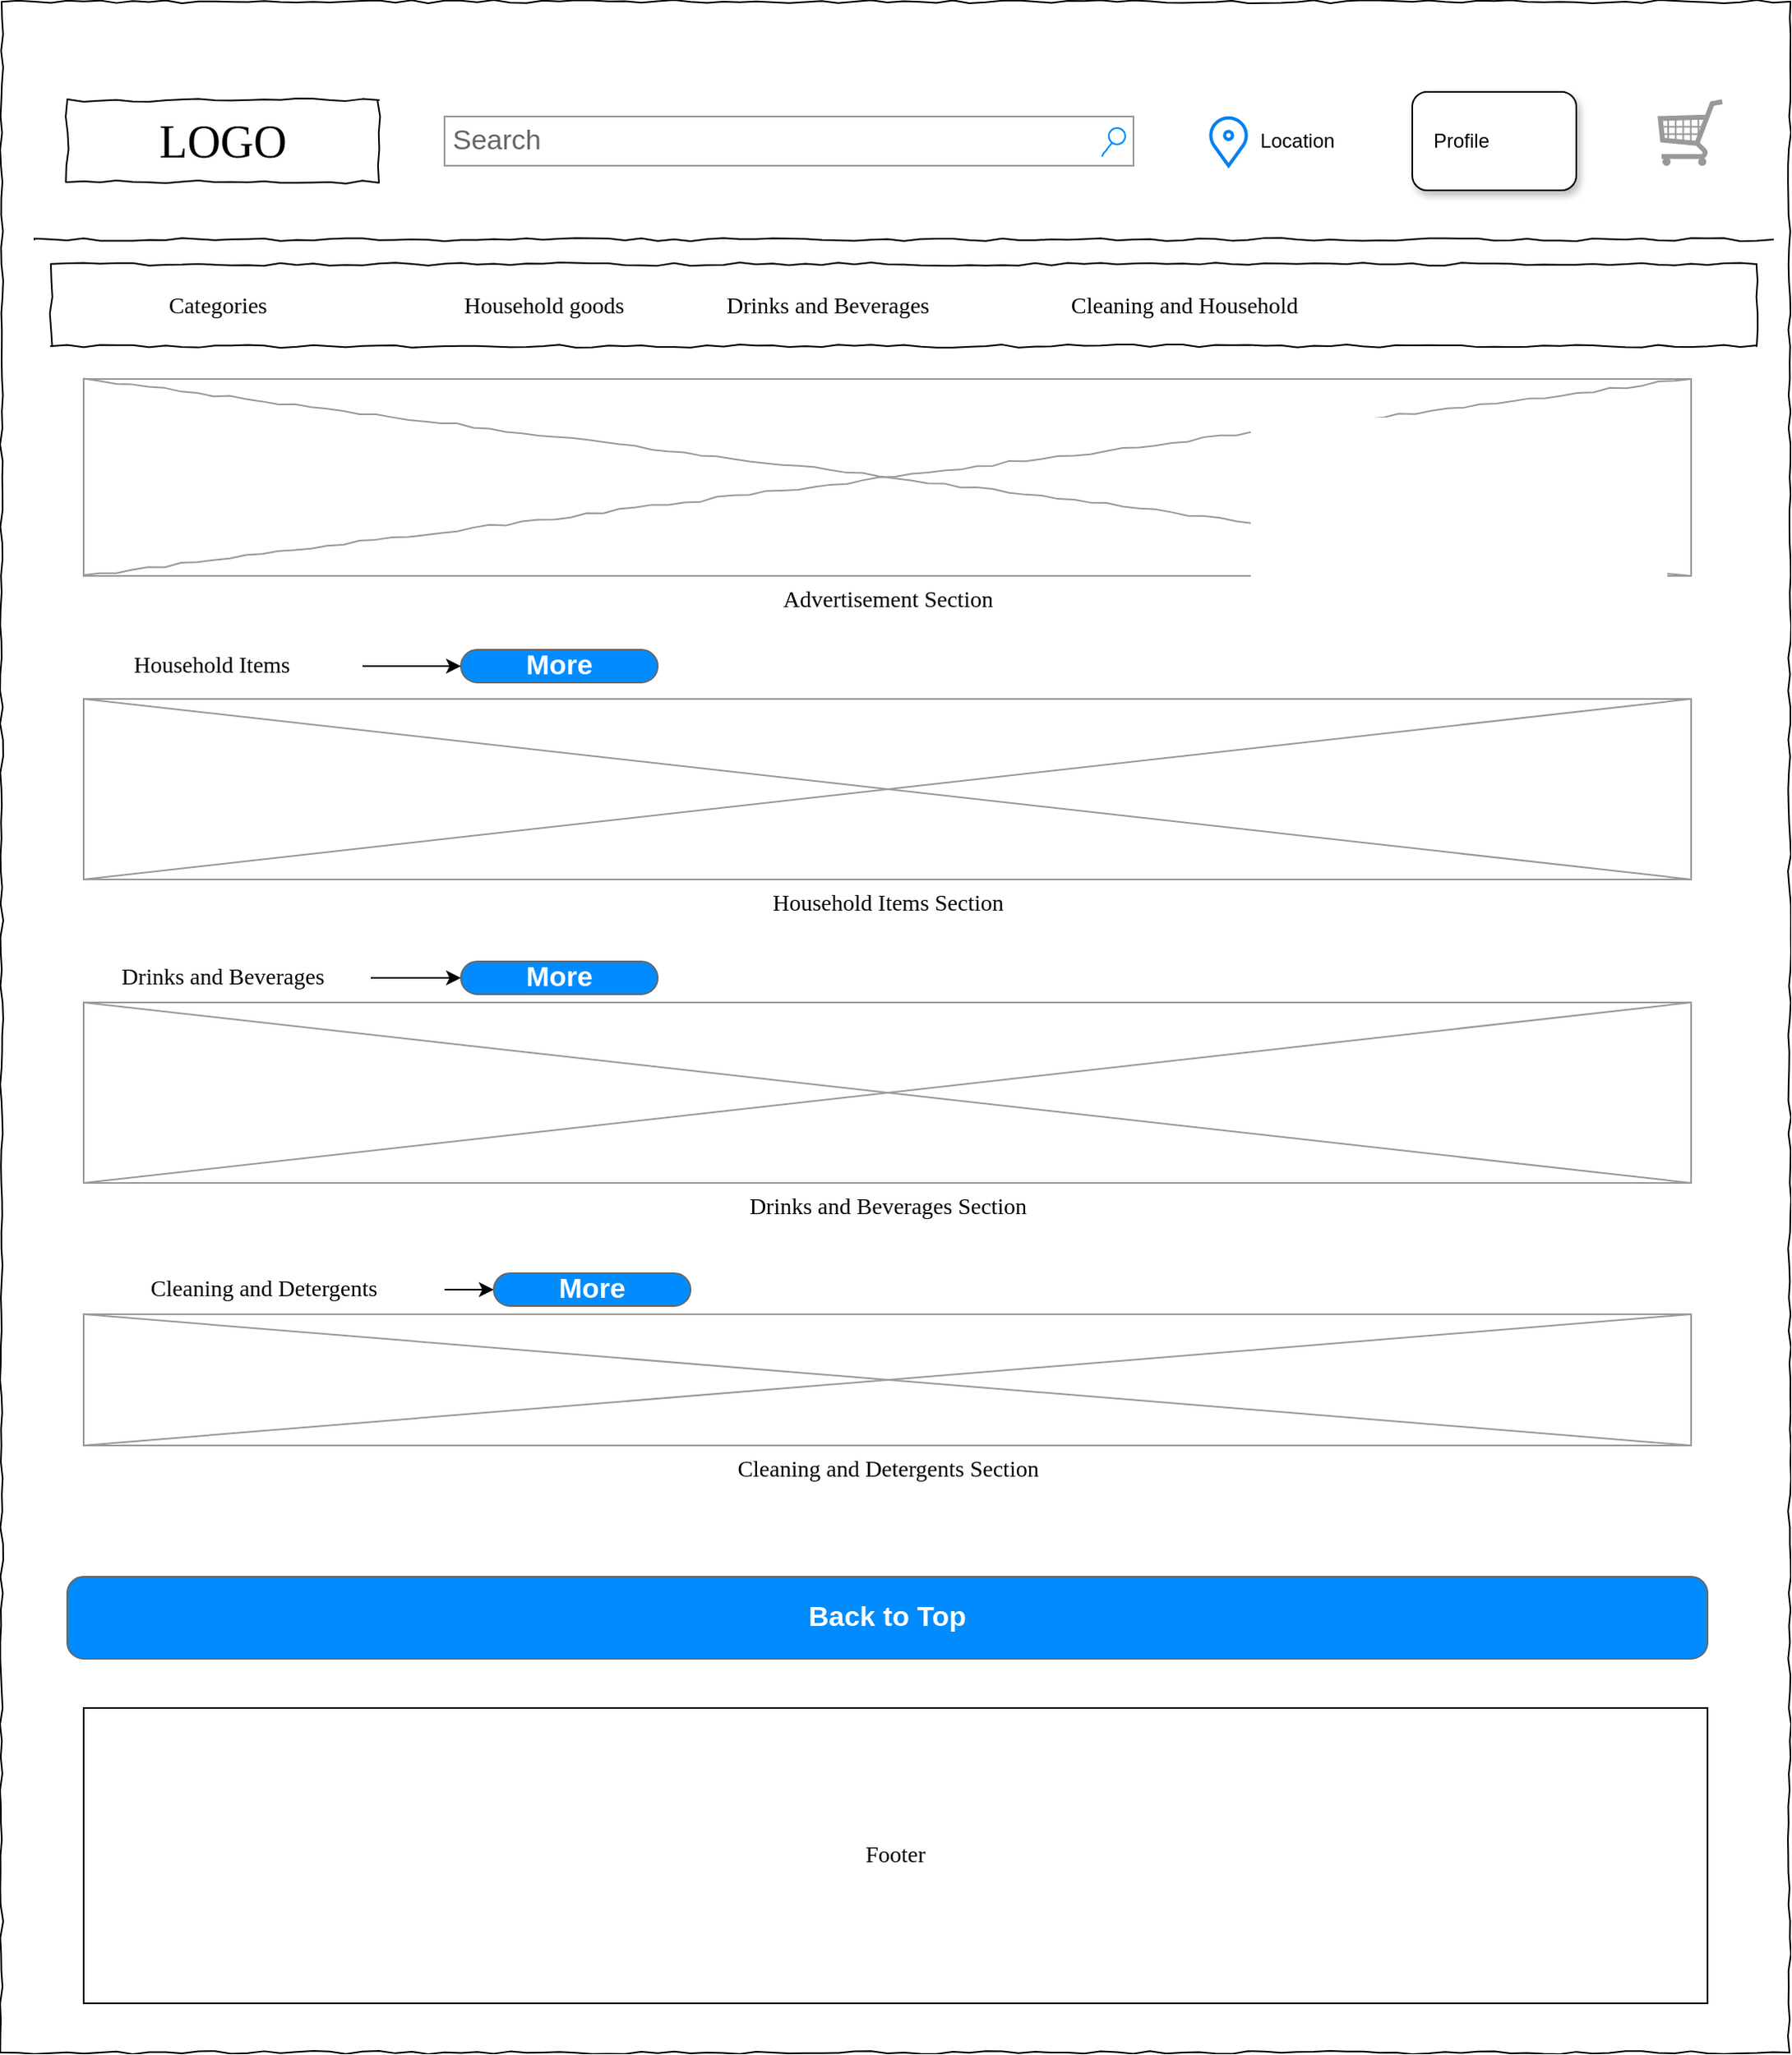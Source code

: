 <mxfile version="22.1.11" type="github">
  <diagram name="Page-1" id="03018318-947c-dd8e-b7a3-06fadd420f32">
    <mxGraphModel dx="2100" dy="1044" grid="1" gridSize="10" guides="1" tooltips="1" connect="1" arrows="1" fold="1" page="1" pageScale="1" pageWidth="1100" pageHeight="850" background="none" math="0" shadow="0">
      <root>
        <mxCell id="0" />
        <mxCell id="1" parent="0" />
        <mxCell id="677b7b8949515195-1" value="" style="whiteSpace=wrap;html=1;rounded=0;shadow=0;labelBackgroundColor=none;strokeColor=#000000;strokeWidth=1;fillColor=none;fontFamily=Verdana;fontSize=12;fontColor=#000000;align=center;comic=1;" parent="1" vertex="1">
          <mxGeometry width="1090" height="1250" as="geometry" />
        </mxCell>
        <mxCell id="677b7b8949515195-2" value="LOGO" style="whiteSpace=wrap;html=1;rounded=0;shadow=0;labelBackgroundColor=none;strokeWidth=1;fontFamily=Verdana;fontSize=28;align=center;comic=1;" parent="1" vertex="1">
          <mxGeometry x="40" y="60" width="190" height="50" as="geometry" />
        </mxCell>
        <mxCell id="677b7b8949515195-3" value="Search" style="strokeWidth=1;shadow=0;dashed=0;align=center;html=1;shape=mxgraph.mockup.forms.searchBox;strokeColor=#999999;mainText=;strokeColor2=#008cff;fontColor=#666666;fontSize=17;align=left;spacingLeft=3;rounded=0;labelBackgroundColor=none;comic=1;" parent="1" vertex="1">
          <mxGeometry x="270" y="70" width="420" height="30" as="geometry" />
        </mxCell>
        <mxCell id="677b7b8949515195-9" value="" style="line;strokeWidth=1;html=1;rounded=0;shadow=0;labelBackgroundColor=none;fillColor=none;fontFamily=Verdana;fontSize=14;fontColor=#000000;align=center;comic=1;" parent="1" vertex="1">
          <mxGeometry x="20" y="140" width="1060" height="10" as="geometry" />
        </mxCell>
        <mxCell id="677b7b8949515195-10" value="" style="whiteSpace=wrap;html=1;rounded=0;shadow=0;labelBackgroundColor=none;strokeWidth=1;fillColor=none;fontFamily=Verdana;fontSize=12;align=center;comic=1;" parent="1" vertex="1">
          <mxGeometry x="30" y="160" width="1040" height="50" as="geometry" />
        </mxCell>
        <mxCell id="677b7b8949515195-11" value="Categories" style="text;html=1;points=[];align=left;verticalAlign=top;spacingTop=-4;fontSize=14;fontFamily=Verdana" parent="1" vertex="1">
          <mxGeometry x="100" y="175" width="60" height="20" as="geometry" />
        </mxCell>
        <mxCell id="677b7b8949515195-12" value="Household goods" style="text;html=1;points=[];align=left;verticalAlign=top;spacingTop=-4;fontSize=14;fontFamily=Verdana" parent="1" vertex="1">
          <mxGeometry x="280" y="175" width="60" height="20" as="geometry" />
        </mxCell>
        <mxCell id="677b7b8949515195-13" value="Drinks and Beverages" style="text;html=1;points=[];align=left;verticalAlign=top;spacingTop=-4;fontSize=14;fontFamily=Verdana" parent="1" vertex="1">
          <mxGeometry x="440" y="175" width="60" height="20" as="geometry" />
        </mxCell>
        <mxCell id="677b7b8949515195-14" value="Cleaning and Household" style="text;html=1;points=[];align=left;verticalAlign=top;spacingTop=-4;fontSize=14;fontFamily=Verdana" parent="1" vertex="1">
          <mxGeometry x="650" y="175" width="60" height="20" as="geometry" />
        </mxCell>
        <mxCell id="677b7b8949515195-16" value="Advertisement Section" style="verticalLabelPosition=bottom;shadow=0;dashed=0;align=center;html=1;verticalAlign=top;strokeWidth=1;shape=mxgraph.mockup.graphics.simpleIcon;strokeColor=#999999;rounded=0;labelBackgroundColor=none;fontFamily=Verdana;fontSize=14;fontColor=#000000;comic=1;" parent="1" vertex="1">
          <mxGeometry x="50" y="230" width="980" height="120" as="geometry" />
        </mxCell>
        <mxCell id="brQbwSxE-xIYZJZi34oY-1" value="" style="verticalLabelPosition=bottom;shadow=0;dashed=0;align=center;html=1;verticalAlign=top;strokeWidth=1;shape=mxgraph.mockup.misc.shoppingCart;strokeColor=#999999;" vertex="1" parent="1">
          <mxGeometry x="1010" y="60" width="40" height="40" as="geometry" />
        </mxCell>
        <mxCell id="brQbwSxE-xIYZJZi34oY-3" value="" style="rounded=1;whiteSpace=wrap;html=1;shadow=1;" vertex="1" parent="1">
          <mxGeometry x="860" y="55" width="100" height="60" as="geometry" />
        </mxCell>
        <mxCell id="brQbwSxE-xIYZJZi34oY-2" value="" style="shape=image;html=1;verticalAlign=top;verticalLabelPosition=bottom;labelBackgroundColor=#ffffff;imageAspect=0;aspect=fixed;image=https://cdn4.iconfinder.com/data/icons/essential-app-2/16/user-avatar-human-admin-login-128.png" vertex="1" parent="1">
          <mxGeometry x="910" y="65" width="40" height="40" as="geometry" />
        </mxCell>
        <mxCell id="brQbwSxE-xIYZJZi34oY-5" value="Profile" style="text;html=1;strokeColor=none;fillColor=none;align=center;verticalAlign=middle;whiteSpace=wrap;rounded=0;" vertex="1" parent="1">
          <mxGeometry x="860" y="70" width="60" height="30" as="geometry" />
        </mxCell>
        <mxCell id="brQbwSxE-xIYZJZi34oY-6" value="" style="html=1;verticalLabelPosition=bottom;align=center;labelBackgroundColor=#ffffff;verticalAlign=top;strokeWidth=2;strokeColor=#0080F0;shadow=0;dashed=0;shape=mxgraph.ios7.icons.location;" vertex="1" parent="1">
          <mxGeometry x="736" y="70" width="24" height="30" as="geometry" />
        </mxCell>
        <mxCell id="brQbwSxE-xIYZJZi34oY-7" value="Location" style="text;html=1;strokeColor=none;fillColor=none;align=center;verticalAlign=middle;whiteSpace=wrap;rounded=0;" vertex="1" parent="1">
          <mxGeometry x="760" y="70" width="60" height="30" as="geometry" />
        </mxCell>
        <mxCell id="brQbwSxE-xIYZJZi34oY-10" value="&lt;font style=&quot;font-size: 14px;&quot; face=&quot;Verdana&quot;&gt;Household Items Section&lt;/font&gt;" style="verticalLabelPosition=bottom;shadow=0;dashed=0;align=center;html=1;verticalAlign=top;strokeWidth=1;shape=mxgraph.mockup.graphics.simpleIcon;strokeColor=#999999;" vertex="1" parent="1">
          <mxGeometry x="50" y="425" width="980" height="110" as="geometry" />
        </mxCell>
        <mxCell id="brQbwSxE-xIYZJZi34oY-11" value="More" style="strokeWidth=1;shadow=0;dashed=0;align=center;html=1;shape=mxgraph.mockup.buttons.button;strokeColor=#666666;fontColor=#ffffff;mainText=;buttonStyle=round;fontSize=17;fontStyle=1;fillColor=#008cff;whiteSpace=wrap;" vertex="1" parent="1">
          <mxGeometry x="280" y="395" width="120" height="20" as="geometry" />
        </mxCell>
        <mxCell id="brQbwSxE-xIYZJZi34oY-20" style="edgeStyle=orthogonalEdgeStyle;rounded=0;orthogonalLoop=1;jettySize=auto;html=1;exitX=1;exitY=0.5;exitDx=0;exitDy=0;" edge="1" parent="1" source="brQbwSxE-xIYZJZi34oY-17" target="brQbwSxE-xIYZJZi34oY-11">
          <mxGeometry relative="1" as="geometry" />
        </mxCell>
        <mxCell id="brQbwSxE-xIYZJZi34oY-17" value="&lt;font style=&quot;font-size: 14px;&quot; face=&quot;Verdana&quot;&gt;Household Items&amp;nbsp;&lt;/font&gt;" style="text;html=1;strokeColor=none;fillColor=none;align=center;verticalAlign=middle;whiteSpace=wrap;rounded=0;" vertex="1" parent="1">
          <mxGeometry x="40" y="390" width="180" height="30" as="geometry" />
        </mxCell>
        <mxCell id="brQbwSxE-xIYZJZi34oY-21" value="&lt;font style=&quot;font-size: 14px;&quot; face=&quot;Verdana&quot;&gt;Drinks and Beverages Section&lt;/font&gt;" style="verticalLabelPosition=bottom;shadow=0;dashed=0;align=center;html=1;verticalAlign=top;strokeWidth=1;shape=mxgraph.mockup.graphics.simpleIcon;strokeColor=#999999;" vertex="1" parent="1">
          <mxGeometry x="50" y="610" width="980" height="110" as="geometry" />
        </mxCell>
        <mxCell id="brQbwSxE-xIYZJZi34oY-24" style="edgeStyle=orthogonalEdgeStyle;rounded=0;orthogonalLoop=1;jettySize=auto;html=1;exitX=1;exitY=0.5;exitDx=0;exitDy=0;" edge="1" parent="1" source="brQbwSxE-xIYZJZi34oY-22" target="brQbwSxE-xIYZJZi34oY-23">
          <mxGeometry relative="1" as="geometry" />
        </mxCell>
        <mxCell id="brQbwSxE-xIYZJZi34oY-22" value="&lt;font style=&quot;font-size: 14px;&quot; face=&quot;Verdana&quot;&gt;Drinks and Beverages&lt;/font&gt;" style="text;html=1;strokeColor=none;fillColor=none;align=center;verticalAlign=middle;whiteSpace=wrap;rounded=0;" vertex="1" parent="1">
          <mxGeometry x="45" y="580" width="180" height="30" as="geometry" />
        </mxCell>
        <mxCell id="brQbwSxE-xIYZJZi34oY-23" value="More" style="strokeWidth=1;shadow=0;dashed=0;align=center;html=1;shape=mxgraph.mockup.buttons.button;strokeColor=#666666;fontColor=#ffffff;mainText=;buttonStyle=round;fontSize=17;fontStyle=1;fillColor=#008cff;whiteSpace=wrap;" vertex="1" parent="1">
          <mxGeometry x="280" y="585" width="120" height="20" as="geometry" />
        </mxCell>
        <mxCell id="brQbwSxE-xIYZJZi34oY-25" value="&lt;font style=&quot;font-size: 14px;&quot; face=&quot;Verdana&quot;&gt;Cleaning and Detergents Section&lt;/font&gt;" style="verticalLabelPosition=bottom;shadow=0;dashed=0;align=center;html=1;verticalAlign=top;strokeWidth=1;shape=mxgraph.mockup.graphics.simpleIcon;strokeColor=#999999;" vertex="1" parent="1">
          <mxGeometry x="50" y="800" width="980" height="80" as="geometry" />
        </mxCell>
        <mxCell id="brQbwSxE-xIYZJZi34oY-28" style="edgeStyle=orthogonalEdgeStyle;rounded=0;orthogonalLoop=1;jettySize=auto;html=1;" edge="1" parent="1" source="brQbwSxE-xIYZJZi34oY-26" target="brQbwSxE-xIYZJZi34oY-27">
          <mxGeometry relative="1" as="geometry" />
        </mxCell>
        <mxCell id="brQbwSxE-xIYZJZi34oY-26" value="&lt;font style=&quot;font-size: 14px;&quot; face=&quot;Verdana&quot;&gt;Cleaning and Detergents&lt;/font&gt;" style="text;html=1;strokeColor=none;fillColor=none;align=center;verticalAlign=middle;whiteSpace=wrap;rounded=0;" vertex="1" parent="1">
          <mxGeometry x="50" y="770" width="220" height="30" as="geometry" />
        </mxCell>
        <mxCell id="brQbwSxE-xIYZJZi34oY-27" value="More" style="strokeWidth=1;shadow=0;dashed=0;align=center;html=1;shape=mxgraph.mockup.buttons.button;strokeColor=#666666;fontColor=#ffffff;mainText=;buttonStyle=round;fontSize=17;fontStyle=1;fillColor=#008cff;whiteSpace=wrap;" vertex="1" parent="1">
          <mxGeometry x="300" y="775" width="120" height="20" as="geometry" />
        </mxCell>
        <mxCell id="brQbwSxE-xIYZJZi34oY-29" value="Back to Top" style="strokeWidth=1;shadow=0;dashed=0;align=center;html=1;shape=mxgraph.mockup.buttons.button;strokeColor=#666666;fontColor=#ffffff;mainText=;buttonStyle=round;fontSize=17;fontStyle=1;fillColor=#008cff;whiteSpace=wrap;" vertex="1" parent="1">
          <mxGeometry x="40" y="960" width="1000" height="50" as="geometry" />
        </mxCell>
        <mxCell id="brQbwSxE-xIYZJZi34oY-33" value="&lt;font style=&quot;font-size: 14px;&quot; face=&quot;Verdana&quot;&gt;Footer&lt;/font&gt;" style="rounded=0;whiteSpace=wrap;html=1;" vertex="1" parent="1">
          <mxGeometry x="50" y="1040" width="990" height="180" as="geometry" />
        </mxCell>
      </root>
    </mxGraphModel>
  </diagram>
</mxfile>

